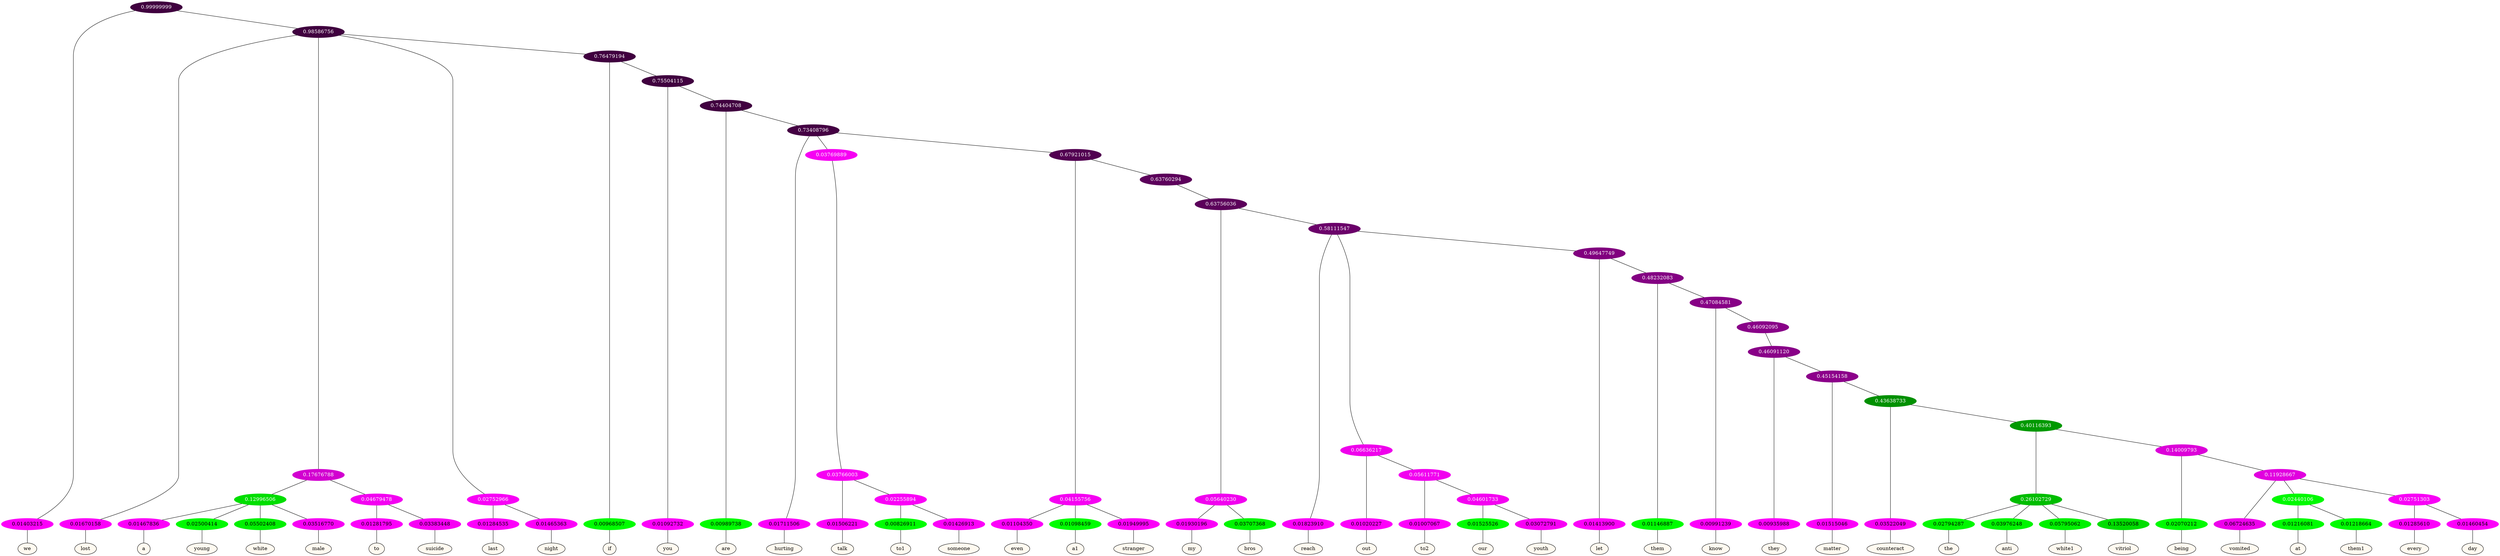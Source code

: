 graph {
	node [format=png height=0.15 nodesep=0.001 ordering=out overlap=prism overlap_scaling=0.01 ranksep=0.001 ratio=0.2 style=filled width=0.15]
	{
		rank=same
		a_w_1 [label=we color=black fillcolor=floralwhite style="filled,solid"]
		a_w_3 [label=lost color=black fillcolor=floralwhite style="filled,solid"]
		a_w_13 [label=a color=black fillcolor=floralwhite style="filled,solid"]
		a_w_14 [label=young color=black fillcolor=floralwhite style="filled,solid"]
		a_w_15 [label=white color=black fillcolor=floralwhite style="filled,solid"]
		a_w_16 [label=male color=black fillcolor=floralwhite style="filled,solid"]
		a_w_17 [label=to color=black fillcolor=floralwhite style="filled,solid"]
		a_w_18 [label=suicide color=black fillcolor=floralwhite style="filled,solid"]
		a_w_9 [label=last color=black fillcolor=floralwhite style="filled,solid"]
		a_w_10 [label=night color=black fillcolor=floralwhite style="filled,solid"]
		a_w_11 [label=if color=black fillcolor=floralwhite style="filled,solid"]
		a_w_19 [label=you color=black fillcolor=floralwhite style="filled,solid"]
		a_w_21 [label=are color=black fillcolor=floralwhite style="filled,solid"]
		a_w_23 [label=hurting color=black fillcolor=floralwhite style="filled,solid"]
		a_w_29 [label=talk color=black fillcolor=floralwhite style="filled,solid"]
		a_w_35 [label=to1 color=black fillcolor=floralwhite style="filled,solid"]
		a_w_36 [label=someone color=black fillcolor=floralwhite style="filled,solid"]
		a_w_31 [label=even color=black fillcolor=floralwhite style="filled,solid"]
		a_w_32 [label=a1 color=black fillcolor=floralwhite style="filled,solid"]
		a_w_33 [label=stranger color=black fillcolor=floralwhite style="filled,solid"]
		a_w_39 [label=my color=black fillcolor=floralwhite style="filled,solid"]
		a_w_40 [label=bros color=black fillcolor=floralwhite style="filled,solid"]
		a_w_41 [label=reach color=black fillcolor=floralwhite style="filled,solid"]
		a_w_44 [label=out color=black fillcolor=floralwhite style="filled,solid"]
		a_w_48 [label=to2 color=black fillcolor=floralwhite style="filled,solid"]
		a_w_52 [label=our color=black fillcolor=floralwhite style="filled,solid"]
		a_w_53 [label=youth color=black fillcolor=floralwhite style="filled,solid"]
		a_w_46 [label=let color=black fillcolor=floralwhite style="filled,solid"]
		a_w_50 [label=them color=black fillcolor=floralwhite style="filled,solid"]
		a_w_54 [label=know color=black fillcolor=floralwhite style="filled,solid"]
		a_w_57 [label=they color=black fillcolor=floralwhite style="filled,solid"]
		a_w_59 [label=matter color=black fillcolor=floralwhite style="filled,solid"]
		a_w_61 [label=counteract color=black fillcolor=floralwhite style="filled,solid"]
		a_w_65 [label=the color=black fillcolor=floralwhite style="filled,solid"]
		a_w_66 [label=anti color=black fillcolor=floralwhite style="filled,solid"]
		a_w_67 [label=white1 color=black fillcolor=floralwhite style="filled,solid"]
		a_w_68 [label=vitriol color=black fillcolor=floralwhite style="filled,solid"]
		a_w_69 [label=being color=black fillcolor=floralwhite style="filled,solid"]
		a_w_71 [label=vomited color=black fillcolor=floralwhite style="filled,solid"]
		a_w_74 [label=at color=black fillcolor=floralwhite style="filled,solid"]
		a_w_75 [label=them1 color=black fillcolor=floralwhite style="filled,solid"]
		a_w_76 [label=every color=black fillcolor=floralwhite style="filled,solid"]
		a_w_77 [label=day color=black fillcolor=floralwhite style="filled,solid"]
	}
	a_n_1 -- a_w_1
	a_n_3 -- a_w_3
	a_n_13 -- a_w_13
	a_n_14 -- a_w_14
	a_n_15 -- a_w_15
	a_n_16 -- a_w_16
	a_n_17 -- a_w_17
	a_n_18 -- a_w_18
	a_n_9 -- a_w_9
	a_n_10 -- a_w_10
	a_n_11 -- a_w_11
	a_n_19 -- a_w_19
	a_n_21 -- a_w_21
	a_n_23 -- a_w_23
	a_n_29 -- a_w_29
	a_n_35 -- a_w_35
	a_n_36 -- a_w_36
	a_n_31 -- a_w_31
	a_n_32 -- a_w_32
	a_n_33 -- a_w_33
	a_n_39 -- a_w_39
	a_n_40 -- a_w_40
	a_n_41 -- a_w_41
	a_n_44 -- a_w_44
	a_n_48 -- a_w_48
	a_n_52 -- a_w_52
	a_n_53 -- a_w_53
	a_n_46 -- a_w_46
	a_n_50 -- a_w_50
	a_n_54 -- a_w_54
	a_n_57 -- a_w_57
	a_n_59 -- a_w_59
	a_n_61 -- a_w_61
	a_n_65 -- a_w_65
	a_n_66 -- a_w_66
	a_n_67 -- a_w_67
	a_n_68 -- a_w_68
	a_n_69 -- a_w_69
	a_n_71 -- a_w_71
	a_n_74 -- a_w_74
	a_n_75 -- a_w_75
	a_n_76 -- a_w_76
	a_n_77 -- a_w_77
	{
		rank=same
		a_n_1 [label=0.01403215 color="0.835 1.000 0.986" fontcolor=black]
		a_n_3 [label=0.01670158 color="0.835 1.000 0.983" fontcolor=black]
		a_n_13 [label=0.01467836 color="0.835 1.000 0.985" fontcolor=black]
		a_n_14 [label=0.02500414 color="0.334 1.000 0.975" fontcolor=black]
		a_n_15 [label=0.05502408 color="0.334 1.000 0.945" fontcolor=black]
		a_n_16 [label=0.03516770 color="0.835 1.000 0.965" fontcolor=black]
		a_n_17 [label=0.01281795 color="0.835 1.000 0.987" fontcolor=black]
		a_n_18 [label=0.03383448 color="0.835 1.000 0.966" fontcolor=black]
		a_n_9 [label=0.01284535 color="0.835 1.000 0.987" fontcolor=black]
		a_n_10 [label=0.01465363 color="0.835 1.000 0.985" fontcolor=black]
		a_n_11 [label=0.00968507 color="0.334 1.000 0.990" fontcolor=black]
		a_n_19 [label=0.01092732 color="0.835 1.000 0.989" fontcolor=black]
		a_n_21 [label=0.00989738 color="0.334 1.000 0.990" fontcolor=black]
		a_n_23 [label=0.01711506 color="0.835 1.000 0.983" fontcolor=black]
		a_n_29 [label=0.01506221 color="0.835 1.000 0.985" fontcolor=black]
		a_n_35 [label=0.00826911 color="0.334 1.000 0.992" fontcolor=black]
		a_n_36 [label=0.01426913 color="0.835 1.000 0.986" fontcolor=black]
		a_n_31 [label=0.01104350 color="0.835 1.000 0.989" fontcolor=black]
		a_n_32 [label=0.01098459 color="0.334 1.000 0.989" fontcolor=black]
		a_n_33 [label=0.01949995 color="0.835 1.000 0.981" fontcolor=black]
		a_n_39 [label=0.01930196 color="0.835 1.000 0.981" fontcolor=black]
		a_n_40 [label=0.03707368 color="0.334 1.000 0.963" fontcolor=black]
		a_n_41 [label=0.01823910 color="0.835 1.000 0.982" fontcolor=black]
		a_n_44 [label=0.01020227 color="0.835 1.000 0.990" fontcolor=black]
		a_n_48 [label=0.01007067 color="0.835 1.000 0.990" fontcolor=black]
		a_n_52 [label=0.01525526 color="0.334 1.000 0.985" fontcolor=black]
		a_n_53 [label=0.03072791 color="0.835 1.000 0.969" fontcolor=black]
		a_n_46 [label=0.01413900 color="0.835 1.000 0.986" fontcolor=black]
		a_n_50 [label=0.01146887 color="0.334 1.000 0.989" fontcolor=black]
		a_n_54 [label=0.00991239 color="0.835 1.000 0.990" fontcolor=black]
		a_n_57 [label=0.00935988 color="0.835 1.000 0.991" fontcolor=black]
		a_n_59 [label=0.01515046 color="0.835 1.000 0.985" fontcolor=black]
		a_n_61 [label=0.03522049 color="0.835 1.000 0.965" fontcolor=black]
		a_n_65 [label=0.02794287 color="0.334 1.000 0.972" fontcolor=black]
		a_n_66 [label=0.03976248 color="0.334 1.000 0.960" fontcolor=black]
		a_n_67 [label=0.05795062 color="0.334 1.000 0.942" fontcolor=black]
		a_n_68 [label=0.13520058 color="0.334 1.000 0.865" fontcolor=black]
		a_n_69 [label=0.02070212 color="0.334 1.000 0.979" fontcolor=black]
		a_n_71 [label=0.06724635 color="0.835 1.000 0.933" fontcolor=black]
		a_n_74 [label=0.01216081 color="0.334 1.000 0.988" fontcolor=black]
		a_n_75 [label=0.01218664 color="0.334 1.000 0.988" fontcolor=black]
		a_n_76 [label=0.01285610 color="0.835 1.000 0.987" fontcolor=black]
		a_n_77 [label=0.01460454 color="0.835 1.000 0.985" fontcolor=black]
	}
	a_n_0 [label=0.99999999 color="0.835 1.000 0.250" fontcolor=grey99]
	a_n_0 -- a_n_1
	a_n_2 [label=0.98586756 color="0.835 1.000 0.250" fontcolor=grey99]
	a_n_0 -- a_n_2
	a_n_2 -- a_n_3
	a_n_4 [label=0.17676788 color="0.835 1.000 0.823" fontcolor=grey99]
	a_n_2 -- a_n_4
	a_n_5 [label=0.02752966 color="0.835 1.000 0.972" fontcolor=grey99]
	a_n_2 -- a_n_5
	a_n_6 [label=0.76479194 color="0.835 1.000 0.250" fontcolor=grey99]
	a_n_2 -- a_n_6
	a_n_7 [label=0.12996506 color="0.334 1.000 0.870" fontcolor=grey99]
	a_n_4 -- a_n_7
	a_n_8 [label=0.04679478 color="0.835 1.000 0.953" fontcolor=grey99]
	a_n_4 -- a_n_8
	a_n_5 -- a_n_9
	a_n_5 -- a_n_10
	a_n_6 -- a_n_11
	a_n_12 [label=0.75504115 color="0.835 1.000 0.250" fontcolor=grey99]
	a_n_6 -- a_n_12
	a_n_7 -- a_n_13
	a_n_7 -- a_n_14
	a_n_7 -- a_n_15
	a_n_7 -- a_n_16
	a_n_8 -- a_n_17
	a_n_8 -- a_n_18
	a_n_12 -- a_n_19
	a_n_20 [label=0.74404708 color="0.835 1.000 0.256" fontcolor=grey99]
	a_n_12 -- a_n_20
	a_n_20 -- a_n_21
	a_n_22 [label=0.73408796 color="0.835 1.000 0.266" fontcolor=grey99]
	a_n_20 -- a_n_22
	a_n_22 -- a_n_23
	a_n_24 [label=0.03769889 color="0.835 1.000 0.962" fontcolor=grey99]
	a_n_22 -- a_n_24
	a_n_25 [label=0.67921015 color="0.835 1.000 0.321" fontcolor=grey99]
	a_n_22 -- a_n_25
	a_n_26 [label=0.03766003 color="0.835 1.000 0.962" fontcolor=grey99]
	a_n_24 -- a_n_26
	a_n_27 [label=0.04155756 color="0.835 1.000 0.958" fontcolor=grey99]
	a_n_25 -- a_n_27
	a_n_28 [label=0.63760294 color="0.835 1.000 0.362" fontcolor=grey99]
	a_n_25 -- a_n_28
	a_n_26 -- a_n_29
	a_n_30 [label=0.02255894 color="0.835 1.000 0.977" fontcolor=grey99]
	a_n_26 -- a_n_30
	a_n_27 -- a_n_31
	a_n_27 -- a_n_32
	a_n_27 -- a_n_33
	a_n_34 [label=0.63756036 color="0.835 1.000 0.362" fontcolor=grey99]
	a_n_28 -- a_n_34
	a_n_30 -- a_n_35
	a_n_30 -- a_n_36
	a_n_37 [label=0.05640230 color="0.835 1.000 0.944" fontcolor=grey99]
	a_n_34 -- a_n_37
	a_n_38 [label=0.58111547 color="0.835 1.000 0.419" fontcolor=grey99]
	a_n_34 -- a_n_38
	a_n_37 -- a_n_39
	a_n_37 -- a_n_40
	a_n_38 -- a_n_41
	a_n_42 [label=0.06636217 color="0.835 1.000 0.934" fontcolor=grey99]
	a_n_38 -- a_n_42
	a_n_43 [label=0.49647749 color="0.835 1.000 0.504" fontcolor=grey99]
	a_n_38 -- a_n_43
	a_n_42 -- a_n_44
	a_n_45 [label=0.05611771 color="0.835 1.000 0.944" fontcolor=grey99]
	a_n_42 -- a_n_45
	a_n_43 -- a_n_46
	a_n_47 [label=0.48232083 color="0.835 1.000 0.518" fontcolor=grey99]
	a_n_43 -- a_n_47
	a_n_45 -- a_n_48
	a_n_49 [label=0.04601733 color="0.835 1.000 0.954" fontcolor=grey99]
	a_n_45 -- a_n_49
	a_n_47 -- a_n_50
	a_n_51 [label=0.47084581 color="0.835 1.000 0.529" fontcolor=grey99]
	a_n_47 -- a_n_51
	a_n_49 -- a_n_52
	a_n_49 -- a_n_53
	a_n_51 -- a_n_54
	a_n_55 [label=0.46092095 color="0.835 1.000 0.539" fontcolor=grey99]
	a_n_51 -- a_n_55
	a_n_56 [label=0.46091120 color="0.835 1.000 0.539" fontcolor=grey99]
	a_n_55 -- a_n_56
	a_n_56 -- a_n_57
	a_n_58 [label=0.45154158 color="0.835 1.000 0.548" fontcolor=grey99]
	a_n_56 -- a_n_58
	a_n_58 -- a_n_59
	a_n_60 [label=0.43638733 color="0.334 1.000 0.564" fontcolor=grey99]
	a_n_58 -- a_n_60
	a_n_60 -- a_n_61
	a_n_62 [label=0.40116393 color="0.334 1.000 0.599" fontcolor=grey99]
	a_n_60 -- a_n_62
	a_n_63 [label=0.26102729 color="0.334 1.000 0.739" fontcolor=grey99]
	a_n_62 -- a_n_63
	a_n_64 [label=0.14009793 color="0.835 1.000 0.860" fontcolor=grey99]
	a_n_62 -- a_n_64
	a_n_63 -- a_n_65
	a_n_63 -- a_n_66
	a_n_63 -- a_n_67
	a_n_63 -- a_n_68
	a_n_64 -- a_n_69
	a_n_70 [label=0.11928667 color="0.835 1.000 0.881" fontcolor=grey99]
	a_n_64 -- a_n_70
	a_n_70 -- a_n_71
	a_n_72 [label=0.02440106 color="0.334 1.000 0.976" fontcolor=grey99]
	a_n_70 -- a_n_72
	a_n_73 [label=0.02751303 color="0.835 1.000 0.972" fontcolor=grey99]
	a_n_70 -- a_n_73
	a_n_72 -- a_n_74
	a_n_72 -- a_n_75
	a_n_73 -- a_n_76
	a_n_73 -- a_n_77
}
